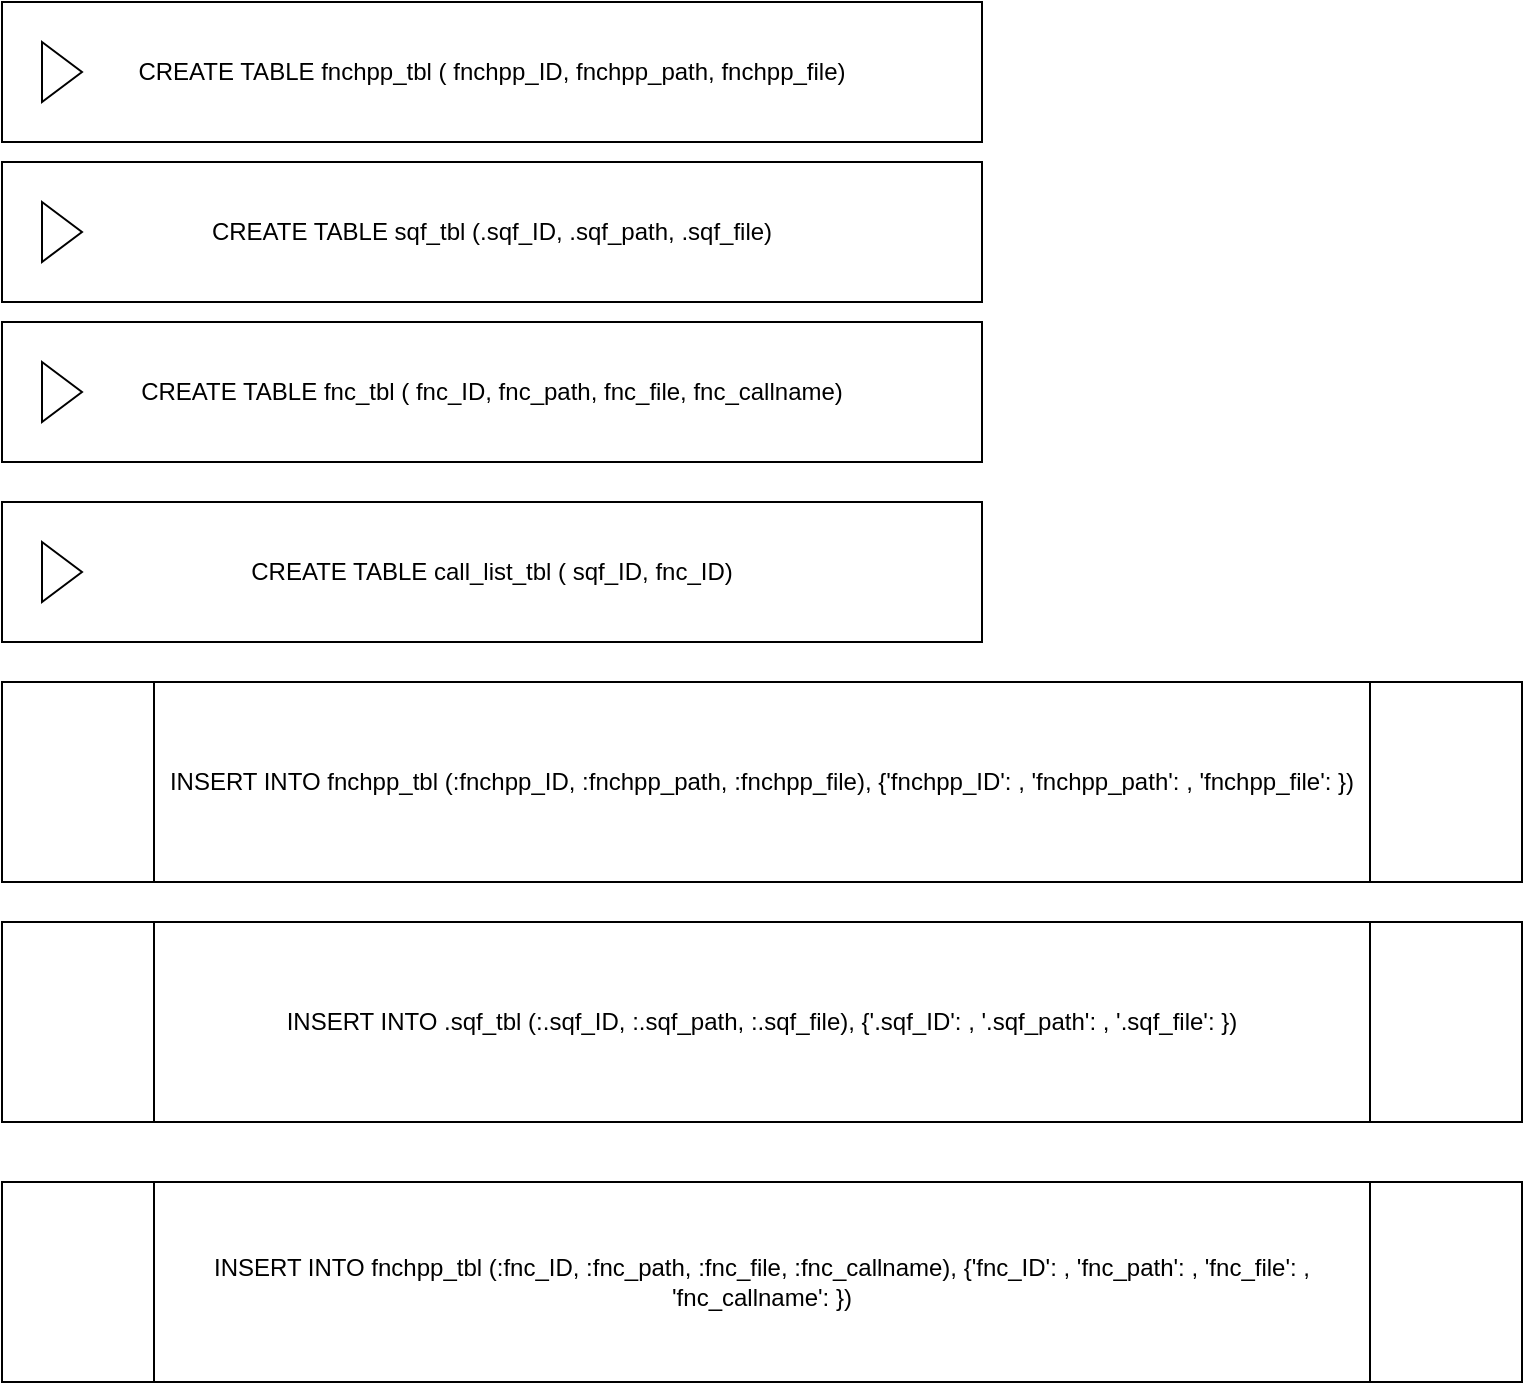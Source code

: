 <mxfile version="12.9.9" type="device"><diagram id="q6NZqGv7m9b4TcpYmB_t" name="Page-1"><mxGraphModel dx="1178" dy="675" grid="1" gridSize="10" guides="1" tooltips="1" connect="1" arrows="1" fold="1" page="1" pageScale="1" pageWidth="827" pageHeight="1169" math="0" shadow="0"><root><mxCell id="0"/><mxCell id="1" parent="0"/><mxCell id="BiV20VfaemSh1BkDSUTN-1" value="CREATE TABLE fnchpp_tbl ( fnchpp_ID, fnchpp_path, fnchpp_file)" style="html=1;whiteSpace=wrap;container=1;recursiveResize=0;collapsible=0;" parent="1" vertex="1"><mxGeometry x="40" y="160" width="490" height="70" as="geometry"/></mxCell><mxCell id="BiV20VfaemSh1BkDSUTN-2" value="" style="triangle;html=1;whiteSpace=wrap;" parent="BiV20VfaemSh1BkDSUTN-1" vertex="1"><mxGeometry x="20" y="20" width="20" height="30" as="geometry"/></mxCell><mxCell id="sIsLkZ_nEcr_FFpGsMjC-2" value="CREATE TABLE sqf_tbl (.sqf_ID, .sqf_path, .sqf_file)" style="html=1;whiteSpace=wrap;container=1;recursiveResize=0;collapsible=0;" vertex="1" parent="1"><mxGeometry x="40" y="240" width="490" height="70" as="geometry"/></mxCell><mxCell id="sIsLkZ_nEcr_FFpGsMjC-3" value="" style="triangle;html=1;whiteSpace=wrap;" vertex="1" parent="sIsLkZ_nEcr_FFpGsMjC-2"><mxGeometry x="20" y="20" width="20" height="30" as="geometry"/></mxCell><mxCell id="sIsLkZ_nEcr_FFpGsMjC-4" value="INSERT INTO fnchpp_tbl (:fnchpp_ID, :fnchpp_path, :fnchpp_file), {'fnchpp_ID': , 'fnchpp_path': , 'fnchpp_file': })" style="shape=process;whiteSpace=wrap;html=1;backgroundOutline=1;" vertex="1" parent="1"><mxGeometry x="40" y="500" width="760" height="100" as="geometry"/></mxCell><mxCell id="sIsLkZ_nEcr_FFpGsMjC-5" value="INSERT INTO .sqf_tbl (:.sqf_ID, :.sqf_path, :.sqf_file), {'.sqf_ID': , '.sqf_path': , '.sqf_file': })" style="shape=process;whiteSpace=wrap;html=1;backgroundOutline=1;" vertex="1" parent="1"><mxGeometry x="40" y="620" width="760" height="100" as="geometry"/></mxCell><mxCell id="sIsLkZ_nEcr_FFpGsMjC-6" value="CREATE TABLE fnc_tbl ( fnc_ID, fnc_path, fnc_file, fnc_callname)" style="html=1;whiteSpace=wrap;container=1;recursiveResize=0;collapsible=0;" vertex="1" parent="1"><mxGeometry x="40" y="320" width="490" height="70" as="geometry"/></mxCell><mxCell id="sIsLkZ_nEcr_FFpGsMjC-7" value="" style="triangle;html=1;whiteSpace=wrap;" vertex="1" parent="sIsLkZ_nEcr_FFpGsMjC-6"><mxGeometry x="20" y="20" width="20" height="30" as="geometry"/></mxCell><mxCell id="sIsLkZ_nEcr_FFpGsMjC-8" value="CREATE TABLE call_list_tbl ( sqf_ID, fnc_ID)" style="html=1;whiteSpace=wrap;container=1;recursiveResize=0;collapsible=0;" vertex="1" parent="1"><mxGeometry x="40" y="410" width="490" height="70" as="geometry"/></mxCell><mxCell id="sIsLkZ_nEcr_FFpGsMjC-9" value="" style="triangle;html=1;whiteSpace=wrap;" vertex="1" parent="sIsLkZ_nEcr_FFpGsMjC-8"><mxGeometry x="20" y="20" width="20" height="30" as="geometry"/></mxCell><mxCell id="sIsLkZ_nEcr_FFpGsMjC-10" value="INSERT INTO fnchpp_tbl (:fnc_ID, :fnc_path, :fnc_file, :fnc_callname), {'fnc_ID': , 'fnc_path': , 'fnc_file': , 'fnc_callname': })" style="shape=process;whiteSpace=wrap;html=1;backgroundOutline=1;" vertex="1" parent="1"><mxGeometry x="40" y="750" width="760" height="100" as="geometry"/></mxCell></root></mxGraphModel></diagram></mxfile>